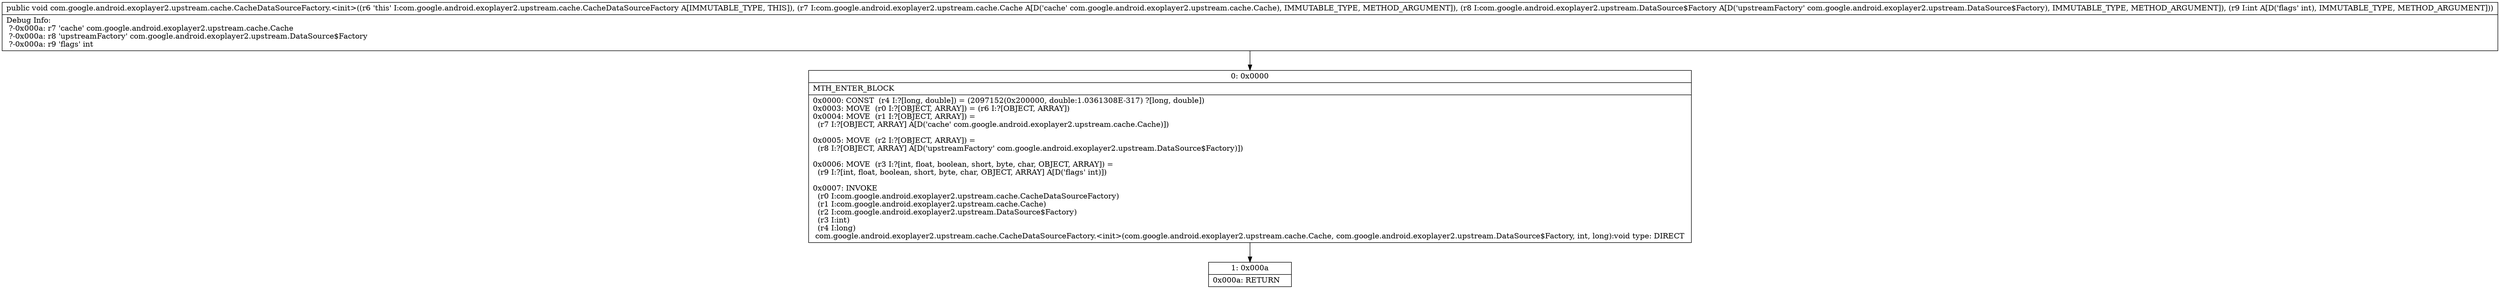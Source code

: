 digraph "CFG forcom.google.android.exoplayer2.upstream.cache.CacheDataSourceFactory.\<init\>(Lcom\/google\/android\/exoplayer2\/upstream\/cache\/Cache;Lcom\/google\/android\/exoplayer2\/upstream\/DataSource$Factory;I)V" {
Node_0 [shape=record,label="{0\:\ 0x0000|MTH_ENTER_BLOCK\l|0x0000: CONST  (r4 I:?[long, double]) = (2097152(0x200000, double:1.0361308E\-317) ?[long, double]) \l0x0003: MOVE  (r0 I:?[OBJECT, ARRAY]) = (r6 I:?[OBJECT, ARRAY]) \l0x0004: MOVE  (r1 I:?[OBJECT, ARRAY]) = \l  (r7 I:?[OBJECT, ARRAY] A[D('cache' com.google.android.exoplayer2.upstream.cache.Cache)])\l \l0x0005: MOVE  (r2 I:?[OBJECT, ARRAY]) = \l  (r8 I:?[OBJECT, ARRAY] A[D('upstreamFactory' com.google.android.exoplayer2.upstream.DataSource$Factory)])\l \l0x0006: MOVE  (r3 I:?[int, float, boolean, short, byte, char, OBJECT, ARRAY]) = \l  (r9 I:?[int, float, boolean, short, byte, char, OBJECT, ARRAY] A[D('flags' int)])\l \l0x0007: INVOKE  \l  (r0 I:com.google.android.exoplayer2.upstream.cache.CacheDataSourceFactory)\l  (r1 I:com.google.android.exoplayer2.upstream.cache.Cache)\l  (r2 I:com.google.android.exoplayer2.upstream.DataSource$Factory)\l  (r3 I:int)\l  (r4 I:long)\l com.google.android.exoplayer2.upstream.cache.CacheDataSourceFactory.\<init\>(com.google.android.exoplayer2.upstream.cache.Cache, com.google.android.exoplayer2.upstream.DataSource$Factory, int, long):void type: DIRECT \l}"];
Node_1 [shape=record,label="{1\:\ 0x000a|0x000a: RETURN   \l}"];
MethodNode[shape=record,label="{public void com.google.android.exoplayer2.upstream.cache.CacheDataSourceFactory.\<init\>((r6 'this' I:com.google.android.exoplayer2.upstream.cache.CacheDataSourceFactory A[IMMUTABLE_TYPE, THIS]), (r7 I:com.google.android.exoplayer2.upstream.cache.Cache A[D('cache' com.google.android.exoplayer2.upstream.cache.Cache), IMMUTABLE_TYPE, METHOD_ARGUMENT]), (r8 I:com.google.android.exoplayer2.upstream.DataSource$Factory A[D('upstreamFactory' com.google.android.exoplayer2.upstream.DataSource$Factory), IMMUTABLE_TYPE, METHOD_ARGUMENT]), (r9 I:int A[D('flags' int), IMMUTABLE_TYPE, METHOD_ARGUMENT]))  | Debug Info:\l  ?\-0x000a: r7 'cache' com.google.android.exoplayer2.upstream.cache.Cache\l  ?\-0x000a: r8 'upstreamFactory' com.google.android.exoplayer2.upstream.DataSource$Factory\l  ?\-0x000a: r9 'flags' int\l}"];
MethodNode -> Node_0;
Node_0 -> Node_1;
}

